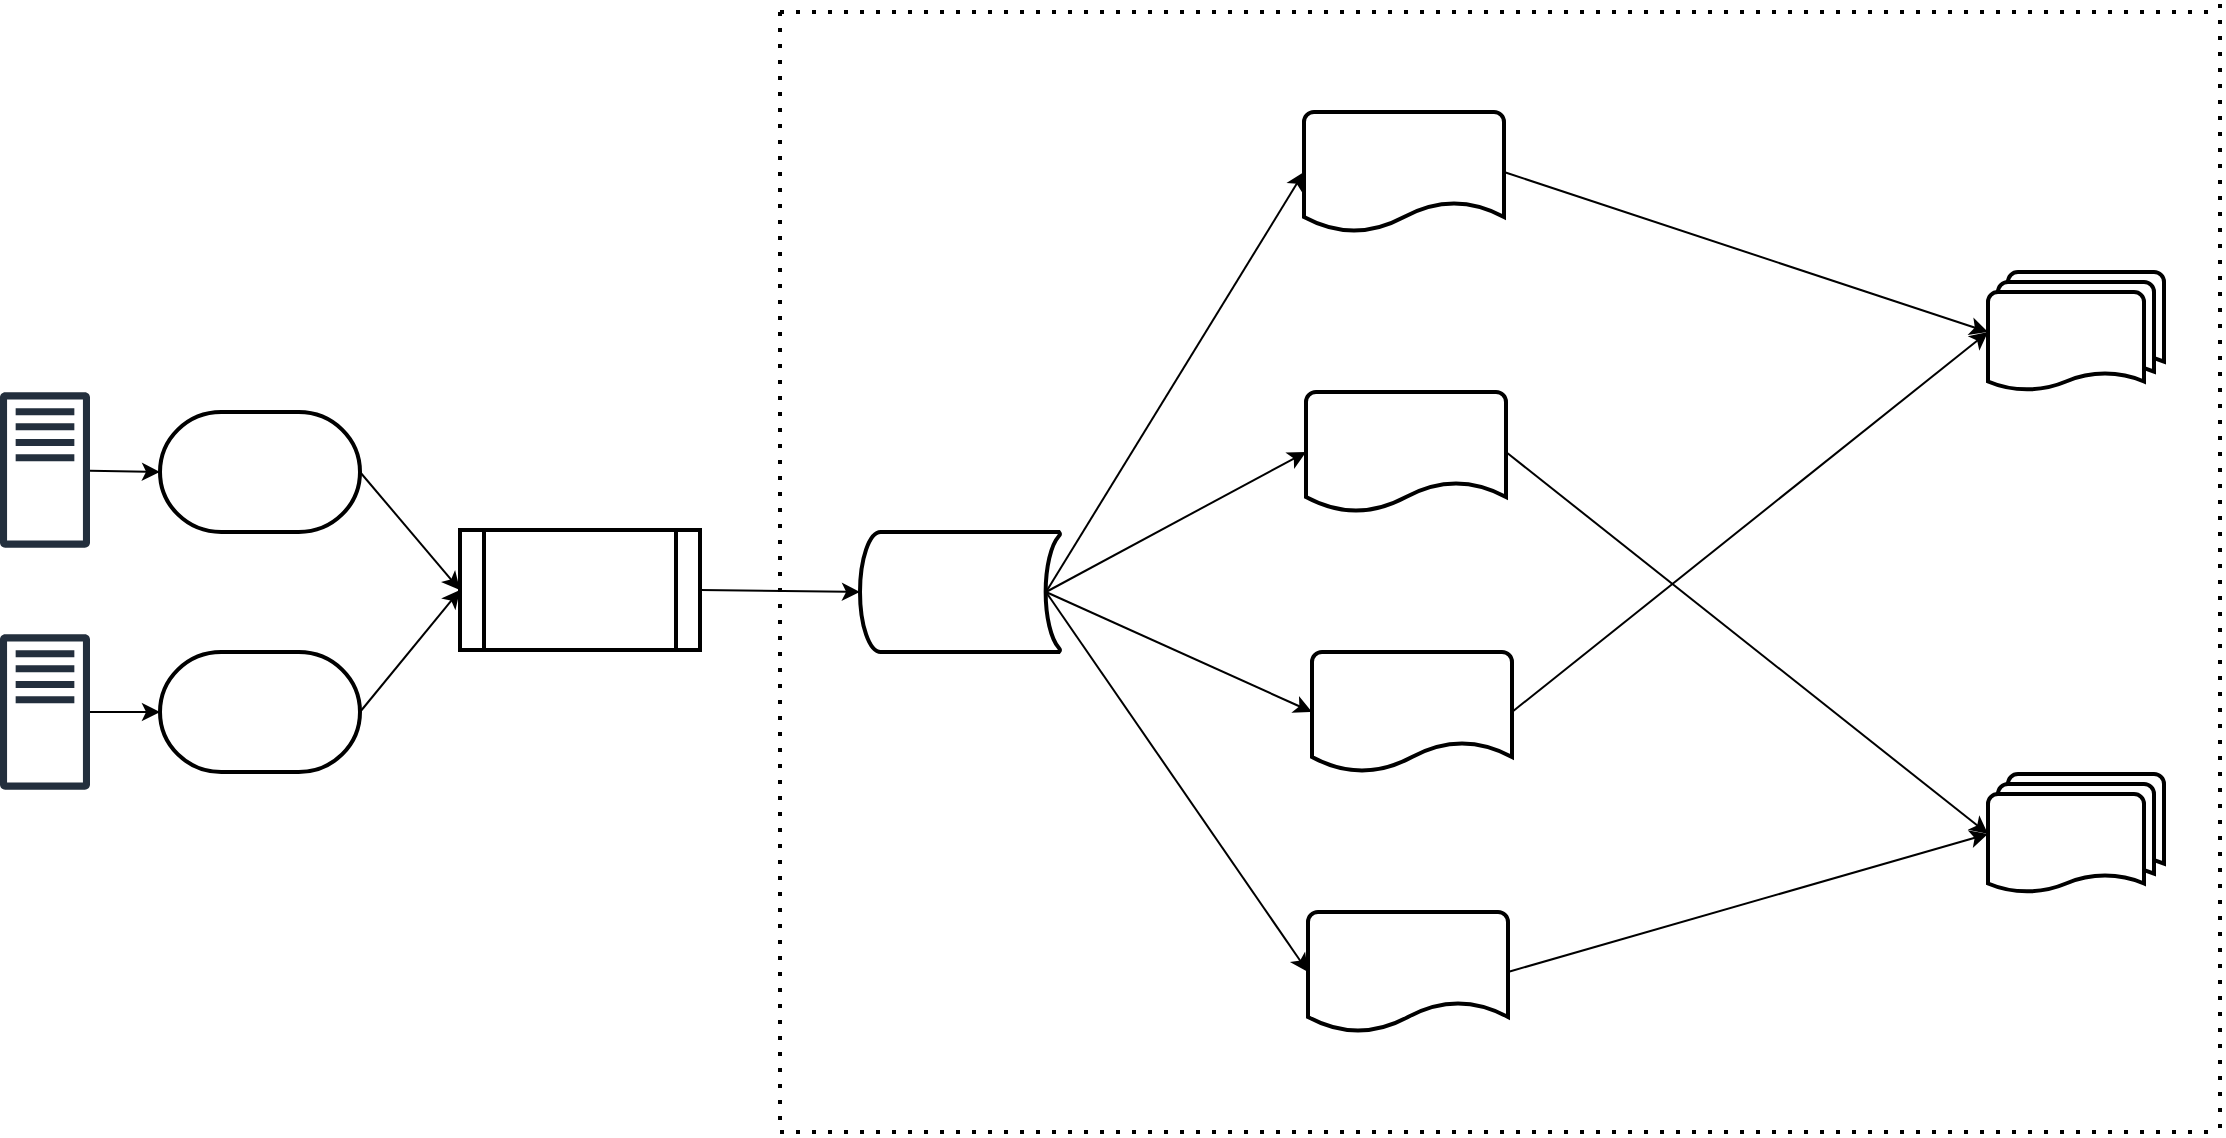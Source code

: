 <mxfile version="18.1.1" type="github">
  <diagram id="tTBkmK8_sr1blVk9gfSE" name="Page-1">
    <mxGraphModel dx="1673" dy="908" grid="1" gridSize="10" guides="1" tooltips="1" connect="1" arrows="1" fold="1" page="1" pageScale="1" pageWidth="1169" pageHeight="827" math="0" shadow="0">
      <root>
        <mxCell id="0" />
        <mxCell id="1" parent="0" />
        <mxCell id="5OE1Ac3jXGV1_wq6fAZ4-1" value="" style="sketch=0;outlineConnect=0;fontColor=#232F3E;gradientColor=none;fillColor=#232F3D;strokeColor=none;dashed=0;verticalLabelPosition=bottom;verticalAlign=top;align=center;html=1;fontSize=12;fontStyle=0;aspect=fixed;pointerEvents=1;shape=mxgraph.aws4.traditional_server;" parent="1" vertex="1">
          <mxGeometry x="30" y="332" width="45" height="78" as="geometry" />
        </mxCell>
        <mxCell id="5OE1Ac3jXGV1_wq6fAZ4-2" value="" style="sketch=0;outlineConnect=0;fontColor=#232F3E;gradientColor=none;fillColor=#232F3D;strokeColor=none;dashed=0;verticalLabelPosition=bottom;verticalAlign=top;align=center;html=1;fontSize=12;fontStyle=0;aspect=fixed;pointerEvents=1;shape=mxgraph.aws4.traditional_server;" parent="1" vertex="1">
          <mxGeometry x="30" y="453" width="45" height="78" as="geometry" />
        </mxCell>
        <mxCell id="5OE1Ac3jXGV1_wq6fAZ4-3" value="" style="strokeWidth=2;html=1;shape=mxgraph.flowchart.stored_data;whiteSpace=wrap;" parent="1" vertex="1">
          <mxGeometry x="460" y="402" width="100" height="60" as="geometry" />
        </mxCell>
        <mxCell id="5OE1Ac3jXGV1_wq6fAZ4-4" value="" style="strokeWidth=2;html=1;shape=mxgraph.flowchart.terminator;whiteSpace=wrap;" parent="1" vertex="1">
          <mxGeometry x="110" y="342" width="100" height="60" as="geometry" />
        </mxCell>
        <mxCell id="5OE1Ac3jXGV1_wq6fAZ4-5" value="" style="strokeWidth=2;html=1;shape=mxgraph.flowchart.terminator;whiteSpace=wrap;" parent="1" vertex="1">
          <mxGeometry x="110" y="462" width="100" height="60" as="geometry" />
        </mxCell>
        <mxCell id="5OE1Ac3jXGV1_wq6fAZ4-6" value="" style="endArrow=classic;html=1;rounded=0;entryX=0;entryY=0.5;entryDx=0;entryDy=0;exitX=1;exitY=0.5;exitDx=0;exitDy=0;exitPerimeter=0;" parent="1" source="5OE1Ac3jXGV1_wq6fAZ4-5" target="5OE1Ac3jXGV1_wq6fAZ4-29" edge="1">
          <mxGeometry width="50" height="50" relative="1" as="geometry">
            <mxPoint x="280" y="582" as="sourcePoint" />
            <mxPoint x="600" y="442" as="targetPoint" />
          </mxGeometry>
        </mxCell>
        <mxCell id="5OE1Ac3jXGV1_wq6fAZ4-7" value="" style="endArrow=classic;html=1;rounded=0;exitX=1;exitY=0.5;exitDx=0;exitDy=0;exitPerimeter=0;entryX=0;entryY=0.5;entryDx=0;entryDy=0;" parent="1" source="5OE1Ac3jXGV1_wq6fAZ4-4" target="5OE1Ac3jXGV1_wq6fAZ4-29" edge="1">
          <mxGeometry width="50" height="50" relative="1" as="geometry">
            <mxPoint x="550" y="492" as="sourcePoint" />
            <mxPoint x="600" y="442" as="targetPoint" />
          </mxGeometry>
        </mxCell>
        <mxCell id="5OE1Ac3jXGV1_wq6fAZ4-8" value="" style="endArrow=classic;html=1;rounded=0;entryX=0;entryY=0.5;entryDx=0;entryDy=0;entryPerimeter=0;" parent="1" source="5OE1Ac3jXGV1_wq6fAZ4-2" target="5OE1Ac3jXGV1_wq6fAZ4-5" edge="1">
          <mxGeometry width="50" height="50" relative="1" as="geometry">
            <mxPoint x="550" y="492" as="sourcePoint" />
            <mxPoint x="600" y="442" as="targetPoint" />
          </mxGeometry>
        </mxCell>
        <mxCell id="5OE1Ac3jXGV1_wq6fAZ4-9" value="" style="endArrow=classic;html=1;rounded=0;entryX=0;entryY=0.5;entryDx=0;entryDy=0;entryPerimeter=0;" parent="1" source="5OE1Ac3jXGV1_wq6fAZ4-1" target="5OE1Ac3jXGV1_wq6fAZ4-4" edge="1">
          <mxGeometry width="50" height="50" relative="1" as="geometry">
            <mxPoint x="550" y="492" as="sourcePoint" />
            <mxPoint x="600" y="442" as="targetPoint" />
          </mxGeometry>
        </mxCell>
        <mxCell id="5OE1Ac3jXGV1_wq6fAZ4-10" value="" style="strokeWidth=2;html=1;shape=mxgraph.flowchart.document2;whiteSpace=wrap;size=0.25;" parent="1" vertex="1">
          <mxGeometry x="682" y="192" width="100" height="60" as="geometry" />
        </mxCell>
        <mxCell id="5OE1Ac3jXGV1_wq6fAZ4-11" value="" style="strokeWidth=2;html=1;shape=mxgraph.flowchart.document2;whiteSpace=wrap;size=0.25;" parent="1" vertex="1">
          <mxGeometry x="683" y="332" width="100" height="60" as="geometry" />
        </mxCell>
        <mxCell id="5OE1Ac3jXGV1_wq6fAZ4-12" value="" style="strokeWidth=2;html=1;shape=mxgraph.flowchart.document2;whiteSpace=wrap;size=0.25;" parent="1" vertex="1">
          <mxGeometry x="686" y="462" width="100" height="60" as="geometry" />
        </mxCell>
        <mxCell id="5OE1Ac3jXGV1_wq6fAZ4-13" value="" style="strokeWidth=2;html=1;shape=mxgraph.flowchart.multi-document;whiteSpace=wrap;" parent="1" vertex="1">
          <mxGeometry x="1024" y="272" width="88" height="60" as="geometry" />
        </mxCell>
        <mxCell id="5OE1Ac3jXGV1_wq6fAZ4-14" value="" style="strokeWidth=2;html=1;shape=mxgraph.flowchart.multi-document;whiteSpace=wrap;" parent="1" vertex="1">
          <mxGeometry x="1024" y="523" width="88" height="60" as="geometry" />
        </mxCell>
        <mxCell id="5OE1Ac3jXGV1_wq6fAZ4-15" value="" style="endArrow=classic;html=1;rounded=0;exitX=0.93;exitY=0.5;exitDx=0;exitDy=0;exitPerimeter=0;entryX=0;entryY=0.5;entryDx=0;entryDy=0;entryPerimeter=0;" parent="1" source="5OE1Ac3jXGV1_wq6fAZ4-3" target="5OE1Ac3jXGV1_wq6fAZ4-10" edge="1">
          <mxGeometry width="50" height="50" relative="1" as="geometry">
            <mxPoint x="550" y="492" as="sourcePoint" />
            <mxPoint x="600" y="442" as="targetPoint" />
          </mxGeometry>
        </mxCell>
        <mxCell id="5OE1Ac3jXGV1_wq6fAZ4-16" value="" style="endArrow=classic;html=1;rounded=0;exitX=0.93;exitY=0.5;exitDx=0;exitDy=0;exitPerimeter=0;entryX=0;entryY=0.5;entryDx=0;entryDy=0;entryPerimeter=0;" parent="1" source="5OE1Ac3jXGV1_wq6fAZ4-3" target="5OE1Ac3jXGV1_wq6fAZ4-11" edge="1">
          <mxGeometry width="50" height="50" relative="1" as="geometry">
            <mxPoint x="550" y="492" as="sourcePoint" />
            <mxPoint x="600" y="442" as="targetPoint" />
          </mxGeometry>
        </mxCell>
        <mxCell id="5OE1Ac3jXGV1_wq6fAZ4-17" value="" style="endArrow=classic;html=1;rounded=0;exitX=0.93;exitY=0.5;exitDx=0;exitDy=0;exitPerimeter=0;entryX=0;entryY=0.5;entryDx=0;entryDy=0;entryPerimeter=0;" parent="1" source="5OE1Ac3jXGV1_wq6fAZ4-3" target="5OE1Ac3jXGV1_wq6fAZ4-12" edge="1">
          <mxGeometry width="50" height="50" relative="1" as="geometry">
            <mxPoint x="550" y="492" as="sourcePoint" />
            <mxPoint x="600" y="442" as="targetPoint" />
          </mxGeometry>
        </mxCell>
        <mxCell id="5OE1Ac3jXGV1_wq6fAZ4-18" value="" style="endArrow=classic;html=1;rounded=0;exitX=1;exitY=0.5;exitDx=0;exitDy=0;exitPerimeter=0;entryX=0;entryY=0.5;entryDx=0;entryDy=0;entryPerimeter=0;" parent="1" source="5OE1Ac3jXGV1_wq6fAZ4-10" target="5OE1Ac3jXGV1_wq6fAZ4-13" edge="1">
          <mxGeometry width="50" height="50" relative="1" as="geometry">
            <mxPoint x="550" y="492" as="sourcePoint" />
            <mxPoint x="600" y="442" as="targetPoint" />
          </mxGeometry>
        </mxCell>
        <mxCell id="5OE1Ac3jXGV1_wq6fAZ4-19" value="" style="strokeWidth=2;html=1;shape=mxgraph.flowchart.document2;whiteSpace=wrap;size=0.25;" parent="1" vertex="1">
          <mxGeometry x="684" y="592" width="100" height="60" as="geometry" />
        </mxCell>
        <mxCell id="5OE1Ac3jXGV1_wq6fAZ4-20" value="" style="endArrow=classic;html=1;rounded=0;exitX=0.93;exitY=0.5;exitDx=0;exitDy=0;exitPerimeter=0;entryX=0;entryY=0.5;entryDx=0;entryDy=0;entryPerimeter=0;" parent="1" source="5OE1Ac3jXGV1_wq6fAZ4-3" target="5OE1Ac3jXGV1_wq6fAZ4-19" edge="1">
          <mxGeometry width="50" height="50" relative="1" as="geometry">
            <mxPoint x="550" y="492" as="sourcePoint" />
            <mxPoint x="600" y="442" as="targetPoint" />
          </mxGeometry>
        </mxCell>
        <mxCell id="5OE1Ac3jXGV1_wq6fAZ4-21" value="" style="endArrow=classic;html=1;rounded=0;exitX=1;exitY=0.5;exitDx=0;exitDy=0;exitPerimeter=0;entryX=0;entryY=0.5;entryDx=0;entryDy=0;entryPerimeter=0;" parent="1" source="5OE1Ac3jXGV1_wq6fAZ4-12" target="5OE1Ac3jXGV1_wq6fAZ4-13" edge="1">
          <mxGeometry width="50" height="50" relative="1" as="geometry">
            <mxPoint x="550" y="492" as="sourcePoint" />
            <mxPoint x="830" y="282" as="targetPoint" />
          </mxGeometry>
        </mxCell>
        <mxCell id="5OE1Ac3jXGV1_wq6fAZ4-22" value="" style="endArrow=classic;html=1;rounded=0;exitX=1;exitY=0.5;exitDx=0;exitDy=0;exitPerimeter=0;entryX=0;entryY=0.5;entryDx=0;entryDy=0;entryPerimeter=0;" parent="1" source="5OE1Ac3jXGV1_wq6fAZ4-11" target="5OE1Ac3jXGV1_wq6fAZ4-14" edge="1">
          <mxGeometry width="50" height="50" relative="1" as="geometry">
            <mxPoint x="550" y="492" as="sourcePoint" />
            <mxPoint x="600" y="442" as="targetPoint" />
          </mxGeometry>
        </mxCell>
        <mxCell id="5OE1Ac3jXGV1_wq6fAZ4-23" value="" style="endArrow=classic;html=1;rounded=0;exitX=1;exitY=0.5;exitDx=0;exitDy=0;exitPerimeter=0;entryX=0;entryY=0.5;entryDx=0;entryDy=0;entryPerimeter=0;" parent="1" source="5OE1Ac3jXGV1_wq6fAZ4-19" target="5OE1Ac3jXGV1_wq6fAZ4-14" edge="1">
          <mxGeometry width="50" height="50" relative="1" as="geometry">
            <mxPoint x="550" y="492" as="sourcePoint" />
            <mxPoint x="600" y="442" as="targetPoint" />
          </mxGeometry>
        </mxCell>
        <mxCell id="5OE1Ac3jXGV1_wq6fAZ4-24" value="" style="endArrow=none;dashed=1;html=1;dashPattern=1 3;strokeWidth=2;rounded=0;" parent="1" edge="1">
          <mxGeometry width="50" height="50" relative="1" as="geometry">
            <mxPoint x="420" y="142" as="sourcePoint" />
            <mxPoint x="1140" y="142" as="targetPoint" />
          </mxGeometry>
        </mxCell>
        <mxCell id="5OE1Ac3jXGV1_wq6fAZ4-25" value="" style="endArrow=none;dashed=1;html=1;dashPattern=1 3;strokeWidth=2;rounded=0;" parent="1" edge="1">
          <mxGeometry width="50" height="50" relative="1" as="geometry">
            <mxPoint x="420" y="142" as="sourcePoint" />
            <mxPoint x="420" y="702" as="targetPoint" />
          </mxGeometry>
        </mxCell>
        <mxCell id="5OE1Ac3jXGV1_wq6fAZ4-26" value="" style="endArrow=none;dashed=1;html=1;dashPattern=1 3;strokeWidth=2;rounded=0;" parent="1" edge="1">
          <mxGeometry width="50" height="50" relative="1" as="geometry">
            <mxPoint x="420" y="702" as="sourcePoint" />
            <mxPoint x="1140" y="702" as="targetPoint" />
          </mxGeometry>
        </mxCell>
        <mxCell id="5OE1Ac3jXGV1_wq6fAZ4-27" value="" style="endArrow=none;dashed=1;html=1;dashPattern=1 3;strokeWidth=2;rounded=0;" parent="1" edge="1">
          <mxGeometry width="50" height="50" relative="1" as="geometry">
            <mxPoint x="1140" y="700" as="sourcePoint" />
            <mxPoint x="1140" y="137" as="targetPoint" />
          </mxGeometry>
        </mxCell>
        <mxCell id="5OE1Ac3jXGV1_wq6fAZ4-29" value="" style="shape=process;whiteSpace=wrap;html=1;backgroundOutline=1;strokeWidth=2;" parent="1" vertex="1">
          <mxGeometry x="260" y="401" width="120" height="60" as="geometry" />
        </mxCell>
        <mxCell id="5OE1Ac3jXGV1_wq6fAZ4-30" value="" style="endArrow=classic;html=1;rounded=0;exitX=1;exitY=0.5;exitDx=0;exitDy=0;entryX=0;entryY=0.5;entryDx=0;entryDy=0;entryPerimeter=0;" parent="1" source="5OE1Ac3jXGV1_wq6fAZ4-29" target="5OE1Ac3jXGV1_wq6fAZ4-3" edge="1">
          <mxGeometry width="50" height="50" relative="1" as="geometry">
            <mxPoint x="550" y="492" as="sourcePoint" />
            <mxPoint x="600" y="442" as="targetPoint" />
          </mxGeometry>
        </mxCell>
      </root>
    </mxGraphModel>
  </diagram>
</mxfile>
